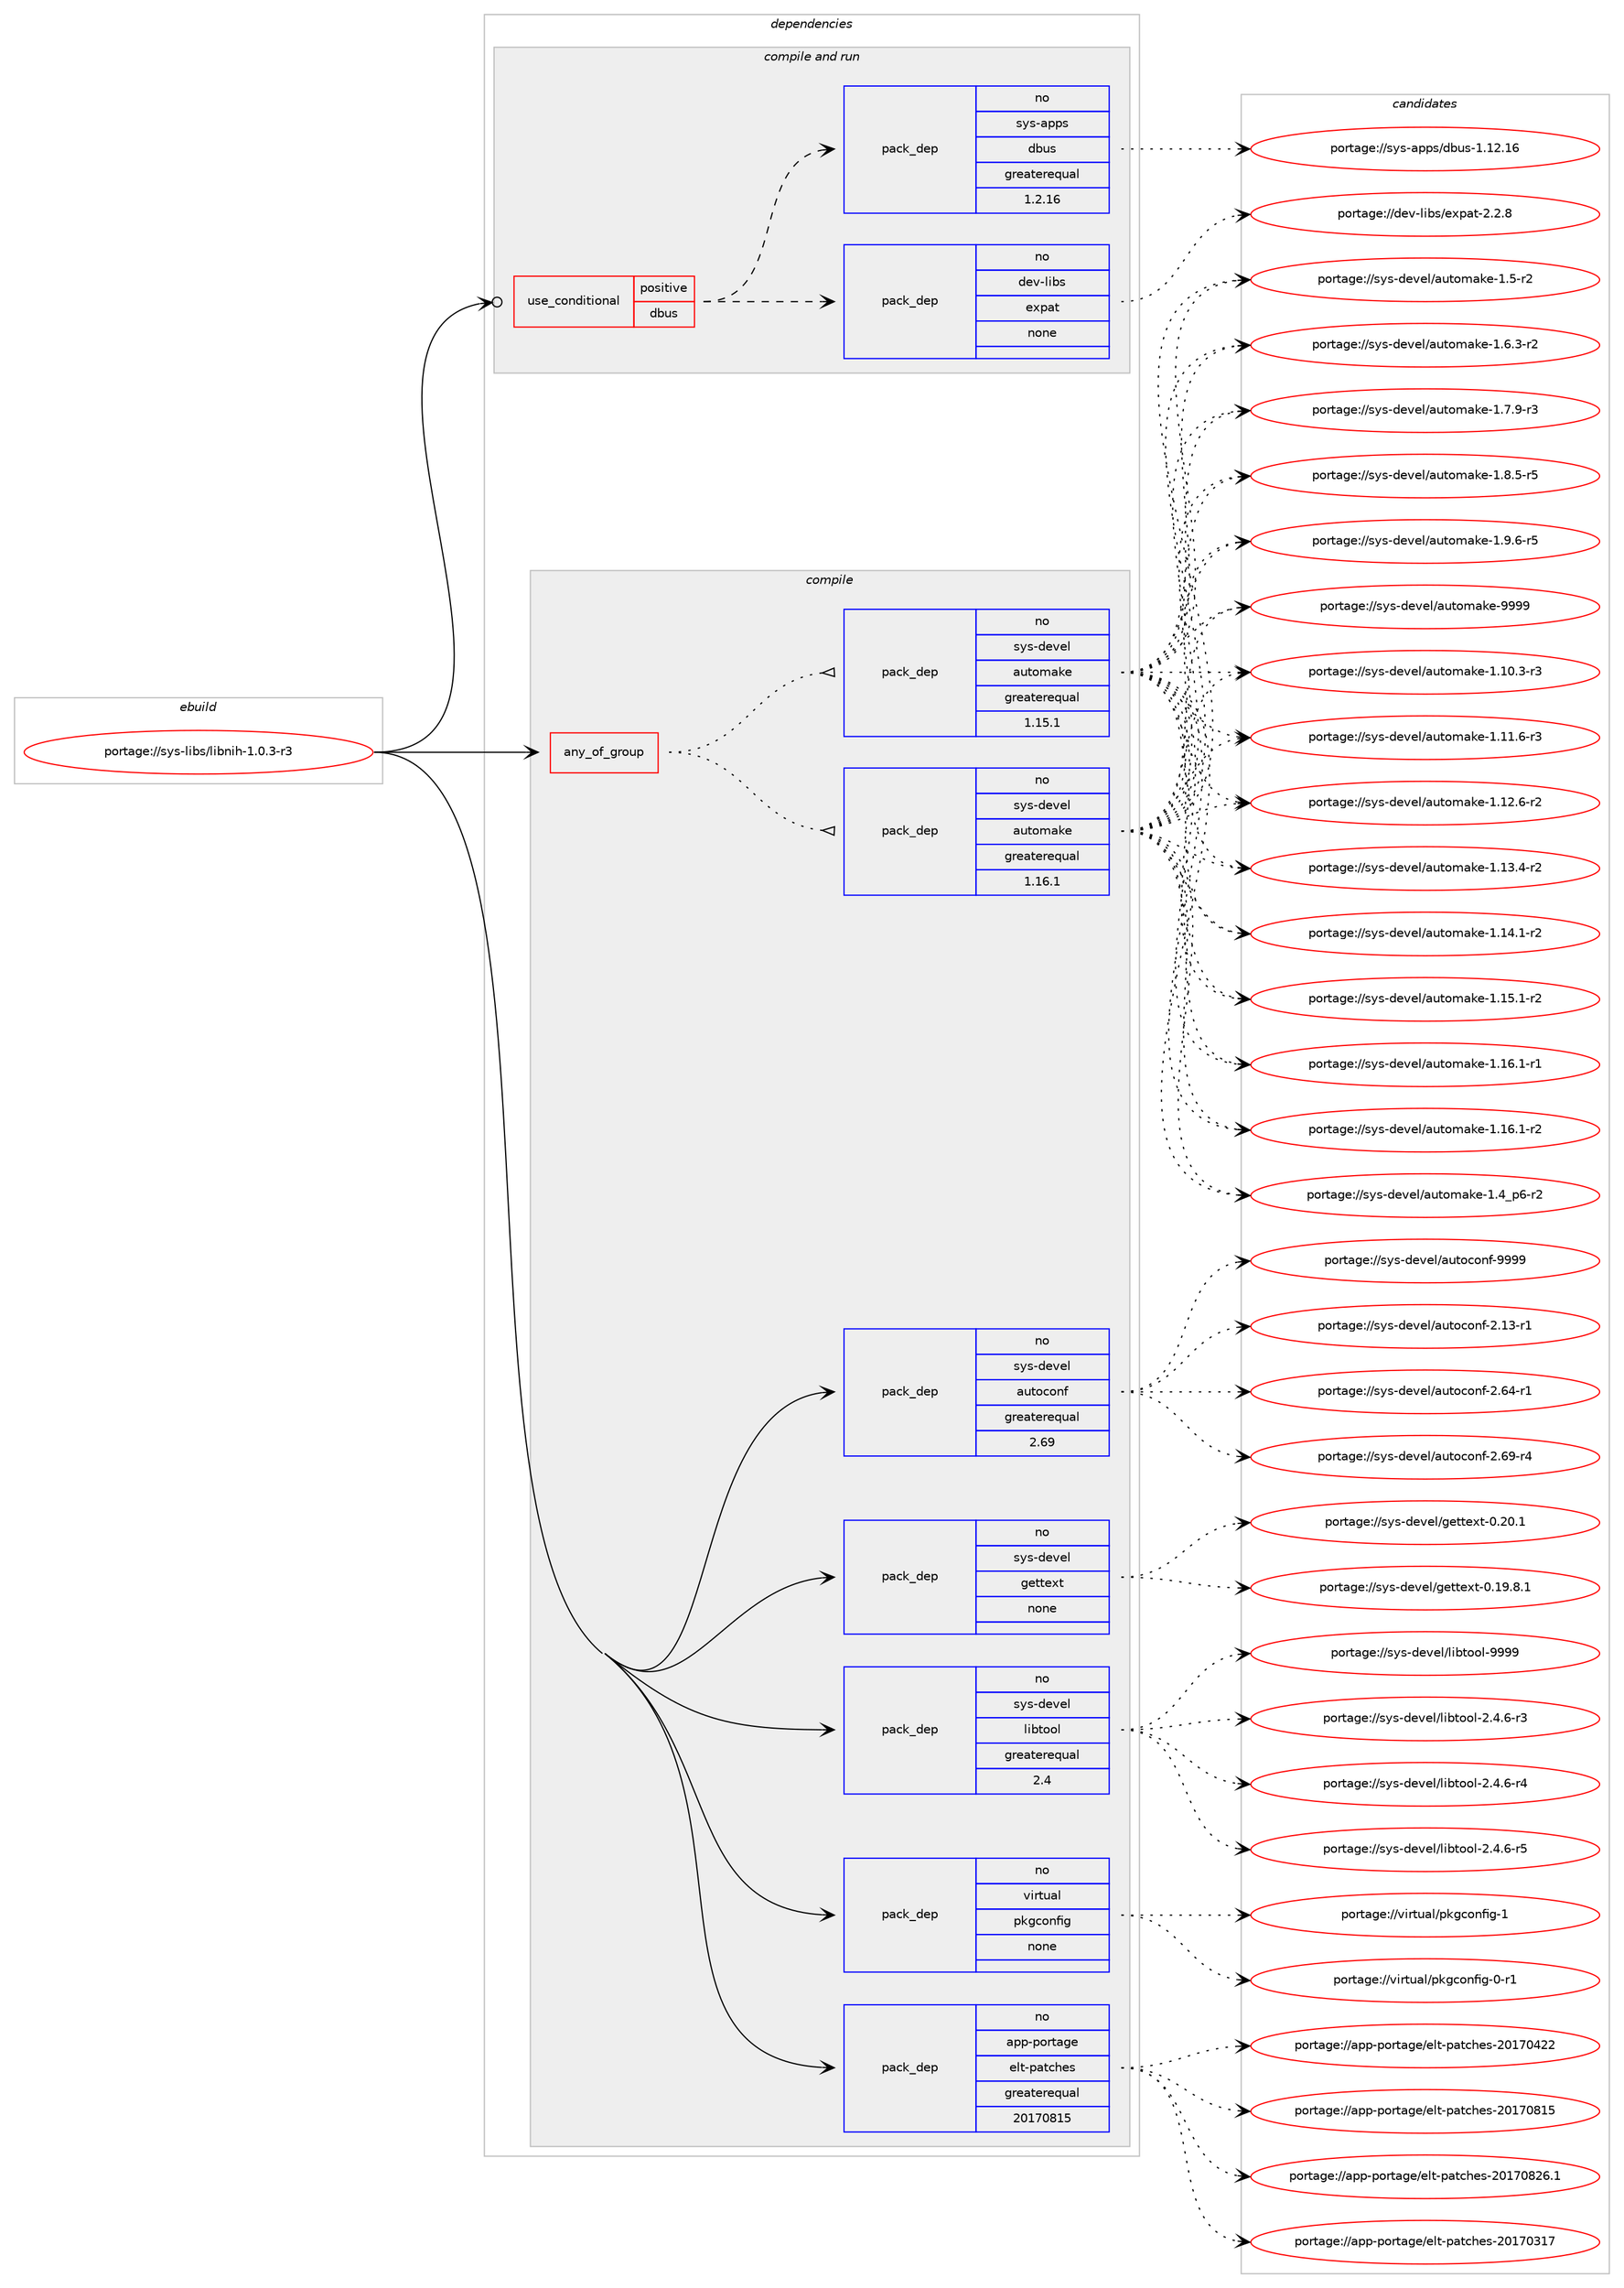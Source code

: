 digraph prolog {

# *************
# Graph options
# *************

newrank=true;
concentrate=true;
compound=true;
graph [rankdir=LR,fontname=Helvetica,fontsize=10,ranksep=1.5];#, ranksep=2.5, nodesep=0.2];
edge  [arrowhead=vee];
node  [fontname=Helvetica,fontsize=10];

# **********
# The ebuild
# **********

subgraph cluster_leftcol {
color=gray;
rank=same;
label=<<i>ebuild</i>>;
id [label="portage://sys-libs/libnih-1.0.3-r3", color=red, width=4, href="../sys-libs/libnih-1.0.3-r3.svg"];
}

# ****************
# The dependencies
# ****************

subgraph cluster_midcol {
color=gray;
label=<<i>dependencies</i>>;
subgraph cluster_compile {
fillcolor="#eeeeee";
style=filled;
label=<<i>compile</i>>;
subgraph any7018 {
dependency431451 [label=<<TABLE BORDER="0" CELLBORDER="1" CELLSPACING="0" CELLPADDING="4"><TR><TD CELLPADDING="10">any_of_group</TD></TR></TABLE>>, shape=none, color=red];subgraph pack319828 {
dependency431452 [label=<<TABLE BORDER="0" CELLBORDER="1" CELLSPACING="0" CELLPADDING="4" WIDTH="220"><TR><TD ROWSPAN="6" CELLPADDING="30">pack_dep</TD></TR><TR><TD WIDTH="110">no</TD></TR><TR><TD>sys-devel</TD></TR><TR><TD>automake</TD></TR><TR><TD>greaterequal</TD></TR><TR><TD>1.16.1</TD></TR></TABLE>>, shape=none, color=blue];
}
dependency431451:e -> dependency431452:w [weight=20,style="dotted",arrowhead="oinv"];
subgraph pack319829 {
dependency431453 [label=<<TABLE BORDER="0" CELLBORDER="1" CELLSPACING="0" CELLPADDING="4" WIDTH="220"><TR><TD ROWSPAN="6" CELLPADDING="30">pack_dep</TD></TR><TR><TD WIDTH="110">no</TD></TR><TR><TD>sys-devel</TD></TR><TR><TD>automake</TD></TR><TR><TD>greaterequal</TD></TR><TR><TD>1.15.1</TD></TR></TABLE>>, shape=none, color=blue];
}
dependency431451:e -> dependency431453:w [weight=20,style="dotted",arrowhead="oinv"];
}
id:e -> dependency431451:w [weight=20,style="solid",arrowhead="vee"];
subgraph pack319830 {
dependency431454 [label=<<TABLE BORDER="0" CELLBORDER="1" CELLSPACING="0" CELLPADDING="4" WIDTH="220"><TR><TD ROWSPAN="6" CELLPADDING="30">pack_dep</TD></TR><TR><TD WIDTH="110">no</TD></TR><TR><TD>app-portage</TD></TR><TR><TD>elt-patches</TD></TR><TR><TD>greaterequal</TD></TR><TR><TD>20170815</TD></TR></TABLE>>, shape=none, color=blue];
}
id:e -> dependency431454:w [weight=20,style="solid",arrowhead="vee"];
subgraph pack319831 {
dependency431455 [label=<<TABLE BORDER="0" CELLBORDER="1" CELLSPACING="0" CELLPADDING="4" WIDTH="220"><TR><TD ROWSPAN="6" CELLPADDING="30">pack_dep</TD></TR><TR><TD WIDTH="110">no</TD></TR><TR><TD>sys-devel</TD></TR><TR><TD>autoconf</TD></TR><TR><TD>greaterequal</TD></TR><TR><TD>2.69</TD></TR></TABLE>>, shape=none, color=blue];
}
id:e -> dependency431455:w [weight=20,style="solid",arrowhead="vee"];
subgraph pack319832 {
dependency431456 [label=<<TABLE BORDER="0" CELLBORDER="1" CELLSPACING="0" CELLPADDING="4" WIDTH="220"><TR><TD ROWSPAN="6" CELLPADDING="30">pack_dep</TD></TR><TR><TD WIDTH="110">no</TD></TR><TR><TD>sys-devel</TD></TR><TR><TD>gettext</TD></TR><TR><TD>none</TD></TR><TR><TD></TD></TR></TABLE>>, shape=none, color=blue];
}
id:e -> dependency431456:w [weight=20,style="solid",arrowhead="vee"];
subgraph pack319833 {
dependency431457 [label=<<TABLE BORDER="0" CELLBORDER="1" CELLSPACING="0" CELLPADDING="4" WIDTH="220"><TR><TD ROWSPAN="6" CELLPADDING="30">pack_dep</TD></TR><TR><TD WIDTH="110">no</TD></TR><TR><TD>sys-devel</TD></TR><TR><TD>libtool</TD></TR><TR><TD>greaterequal</TD></TR><TR><TD>2.4</TD></TR></TABLE>>, shape=none, color=blue];
}
id:e -> dependency431457:w [weight=20,style="solid",arrowhead="vee"];
subgraph pack319834 {
dependency431458 [label=<<TABLE BORDER="0" CELLBORDER="1" CELLSPACING="0" CELLPADDING="4" WIDTH="220"><TR><TD ROWSPAN="6" CELLPADDING="30">pack_dep</TD></TR><TR><TD WIDTH="110">no</TD></TR><TR><TD>virtual</TD></TR><TR><TD>pkgconfig</TD></TR><TR><TD>none</TD></TR><TR><TD></TD></TR></TABLE>>, shape=none, color=blue];
}
id:e -> dependency431458:w [weight=20,style="solid",arrowhead="vee"];
}
subgraph cluster_compileandrun {
fillcolor="#eeeeee";
style=filled;
label=<<i>compile and run</i>>;
subgraph cond104355 {
dependency431459 [label=<<TABLE BORDER="0" CELLBORDER="1" CELLSPACING="0" CELLPADDING="4"><TR><TD ROWSPAN="3" CELLPADDING="10">use_conditional</TD></TR><TR><TD>positive</TD></TR><TR><TD>dbus</TD></TR></TABLE>>, shape=none, color=red];
subgraph pack319835 {
dependency431460 [label=<<TABLE BORDER="0" CELLBORDER="1" CELLSPACING="0" CELLPADDING="4" WIDTH="220"><TR><TD ROWSPAN="6" CELLPADDING="30">pack_dep</TD></TR><TR><TD WIDTH="110">no</TD></TR><TR><TD>dev-libs</TD></TR><TR><TD>expat</TD></TR><TR><TD>none</TD></TR><TR><TD></TD></TR></TABLE>>, shape=none, color=blue];
}
dependency431459:e -> dependency431460:w [weight=20,style="dashed",arrowhead="vee"];
subgraph pack319836 {
dependency431461 [label=<<TABLE BORDER="0" CELLBORDER="1" CELLSPACING="0" CELLPADDING="4" WIDTH="220"><TR><TD ROWSPAN="6" CELLPADDING="30">pack_dep</TD></TR><TR><TD WIDTH="110">no</TD></TR><TR><TD>sys-apps</TD></TR><TR><TD>dbus</TD></TR><TR><TD>greaterequal</TD></TR><TR><TD>1.2.16</TD></TR></TABLE>>, shape=none, color=blue];
}
dependency431459:e -> dependency431461:w [weight=20,style="dashed",arrowhead="vee"];
}
id:e -> dependency431459:w [weight=20,style="solid",arrowhead="odotvee"];
}
subgraph cluster_run {
fillcolor="#eeeeee";
style=filled;
label=<<i>run</i>>;
}
}

# **************
# The candidates
# **************

subgraph cluster_choices {
rank=same;
color=gray;
label=<<i>candidates</i>>;

subgraph choice319828 {
color=black;
nodesep=1;
choiceportage11512111545100101118101108479711711611110997107101454946494846514511451 [label="portage://sys-devel/automake-1.10.3-r3", color=red, width=4,href="../sys-devel/automake-1.10.3-r3.svg"];
choiceportage11512111545100101118101108479711711611110997107101454946494946544511451 [label="portage://sys-devel/automake-1.11.6-r3", color=red, width=4,href="../sys-devel/automake-1.11.6-r3.svg"];
choiceportage11512111545100101118101108479711711611110997107101454946495046544511450 [label="portage://sys-devel/automake-1.12.6-r2", color=red, width=4,href="../sys-devel/automake-1.12.6-r2.svg"];
choiceportage11512111545100101118101108479711711611110997107101454946495146524511450 [label="portage://sys-devel/automake-1.13.4-r2", color=red, width=4,href="../sys-devel/automake-1.13.4-r2.svg"];
choiceportage11512111545100101118101108479711711611110997107101454946495246494511450 [label="portage://sys-devel/automake-1.14.1-r2", color=red, width=4,href="../sys-devel/automake-1.14.1-r2.svg"];
choiceportage11512111545100101118101108479711711611110997107101454946495346494511450 [label="portage://sys-devel/automake-1.15.1-r2", color=red, width=4,href="../sys-devel/automake-1.15.1-r2.svg"];
choiceportage11512111545100101118101108479711711611110997107101454946495446494511449 [label="portage://sys-devel/automake-1.16.1-r1", color=red, width=4,href="../sys-devel/automake-1.16.1-r1.svg"];
choiceportage11512111545100101118101108479711711611110997107101454946495446494511450 [label="portage://sys-devel/automake-1.16.1-r2", color=red, width=4,href="../sys-devel/automake-1.16.1-r2.svg"];
choiceportage115121115451001011181011084797117116111109971071014549465295112544511450 [label="portage://sys-devel/automake-1.4_p6-r2", color=red, width=4,href="../sys-devel/automake-1.4_p6-r2.svg"];
choiceportage11512111545100101118101108479711711611110997107101454946534511450 [label="portage://sys-devel/automake-1.5-r2", color=red, width=4,href="../sys-devel/automake-1.5-r2.svg"];
choiceportage115121115451001011181011084797117116111109971071014549465446514511450 [label="portage://sys-devel/automake-1.6.3-r2", color=red, width=4,href="../sys-devel/automake-1.6.3-r2.svg"];
choiceportage115121115451001011181011084797117116111109971071014549465546574511451 [label="portage://sys-devel/automake-1.7.9-r3", color=red, width=4,href="../sys-devel/automake-1.7.9-r3.svg"];
choiceportage115121115451001011181011084797117116111109971071014549465646534511453 [label="portage://sys-devel/automake-1.8.5-r5", color=red, width=4,href="../sys-devel/automake-1.8.5-r5.svg"];
choiceportage115121115451001011181011084797117116111109971071014549465746544511453 [label="portage://sys-devel/automake-1.9.6-r5", color=red, width=4,href="../sys-devel/automake-1.9.6-r5.svg"];
choiceportage115121115451001011181011084797117116111109971071014557575757 [label="portage://sys-devel/automake-9999", color=red, width=4,href="../sys-devel/automake-9999.svg"];
dependency431452:e -> choiceportage11512111545100101118101108479711711611110997107101454946494846514511451:w [style=dotted,weight="100"];
dependency431452:e -> choiceportage11512111545100101118101108479711711611110997107101454946494946544511451:w [style=dotted,weight="100"];
dependency431452:e -> choiceportage11512111545100101118101108479711711611110997107101454946495046544511450:w [style=dotted,weight="100"];
dependency431452:e -> choiceportage11512111545100101118101108479711711611110997107101454946495146524511450:w [style=dotted,weight="100"];
dependency431452:e -> choiceportage11512111545100101118101108479711711611110997107101454946495246494511450:w [style=dotted,weight="100"];
dependency431452:e -> choiceportage11512111545100101118101108479711711611110997107101454946495346494511450:w [style=dotted,weight="100"];
dependency431452:e -> choiceportage11512111545100101118101108479711711611110997107101454946495446494511449:w [style=dotted,weight="100"];
dependency431452:e -> choiceportage11512111545100101118101108479711711611110997107101454946495446494511450:w [style=dotted,weight="100"];
dependency431452:e -> choiceportage115121115451001011181011084797117116111109971071014549465295112544511450:w [style=dotted,weight="100"];
dependency431452:e -> choiceportage11512111545100101118101108479711711611110997107101454946534511450:w [style=dotted,weight="100"];
dependency431452:e -> choiceportage115121115451001011181011084797117116111109971071014549465446514511450:w [style=dotted,weight="100"];
dependency431452:e -> choiceportage115121115451001011181011084797117116111109971071014549465546574511451:w [style=dotted,weight="100"];
dependency431452:e -> choiceportage115121115451001011181011084797117116111109971071014549465646534511453:w [style=dotted,weight="100"];
dependency431452:e -> choiceportage115121115451001011181011084797117116111109971071014549465746544511453:w [style=dotted,weight="100"];
dependency431452:e -> choiceportage115121115451001011181011084797117116111109971071014557575757:w [style=dotted,weight="100"];
}
subgraph choice319829 {
color=black;
nodesep=1;
choiceportage11512111545100101118101108479711711611110997107101454946494846514511451 [label="portage://sys-devel/automake-1.10.3-r3", color=red, width=4,href="../sys-devel/automake-1.10.3-r3.svg"];
choiceportage11512111545100101118101108479711711611110997107101454946494946544511451 [label="portage://sys-devel/automake-1.11.6-r3", color=red, width=4,href="../sys-devel/automake-1.11.6-r3.svg"];
choiceportage11512111545100101118101108479711711611110997107101454946495046544511450 [label="portage://sys-devel/automake-1.12.6-r2", color=red, width=4,href="../sys-devel/automake-1.12.6-r2.svg"];
choiceportage11512111545100101118101108479711711611110997107101454946495146524511450 [label="portage://sys-devel/automake-1.13.4-r2", color=red, width=4,href="../sys-devel/automake-1.13.4-r2.svg"];
choiceportage11512111545100101118101108479711711611110997107101454946495246494511450 [label="portage://sys-devel/automake-1.14.1-r2", color=red, width=4,href="../sys-devel/automake-1.14.1-r2.svg"];
choiceportage11512111545100101118101108479711711611110997107101454946495346494511450 [label="portage://sys-devel/automake-1.15.1-r2", color=red, width=4,href="../sys-devel/automake-1.15.1-r2.svg"];
choiceportage11512111545100101118101108479711711611110997107101454946495446494511449 [label="portage://sys-devel/automake-1.16.1-r1", color=red, width=4,href="../sys-devel/automake-1.16.1-r1.svg"];
choiceportage11512111545100101118101108479711711611110997107101454946495446494511450 [label="portage://sys-devel/automake-1.16.1-r2", color=red, width=4,href="../sys-devel/automake-1.16.1-r2.svg"];
choiceportage115121115451001011181011084797117116111109971071014549465295112544511450 [label="portage://sys-devel/automake-1.4_p6-r2", color=red, width=4,href="../sys-devel/automake-1.4_p6-r2.svg"];
choiceportage11512111545100101118101108479711711611110997107101454946534511450 [label="portage://sys-devel/automake-1.5-r2", color=red, width=4,href="../sys-devel/automake-1.5-r2.svg"];
choiceportage115121115451001011181011084797117116111109971071014549465446514511450 [label="portage://sys-devel/automake-1.6.3-r2", color=red, width=4,href="../sys-devel/automake-1.6.3-r2.svg"];
choiceportage115121115451001011181011084797117116111109971071014549465546574511451 [label="portage://sys-devel/automake-1.7.9-r3", color=red, width=4,href="../sys-devel/automake-1.7.9-r3.svg"];
choiceportage115121115451001011181011084797117116111109971071014549465646534511453 [label="portage://sys-devel/automake-1.8.5-r5", color=red, width=4,href="../sys-devel/automake-1.8.5-r5.svg"];
choiceportage115121115451001011181011084797117116111109971071014549465746544511453 [label="portage://sys-devel/automake-1.9.6-r5", color=red, width=4,href="../sys-devel/automake-1.9.6-r5.svg"];
choiceportage115121115451001011181011084797117116111109971071014557575757 [label="portage://sys-devel/automake-9999", color=red, width=4,href="../sys-devel/automake-9999.svg"];
dependency431453:e -> choiceportage11512111545100101118101108479711711611110997107101454946494846514511451:w [style=dotted,weight="100"];
dependency431453:e -> choiceportage11512111545100101118101108479711711611110997107101454946494946544511451:w [style=dotted,weight="100"];
dependency431453:e -> choiceportage11512111545100101118101108479711711611110997107101454946495046544511450:w [style=dotted,weight="100"];
dependency431453:e -> choiceportage11512111545100101118101108479711711611110997107101454946495146524511450:w [style=dotted,weight="100"];
dependency431453:e -> choiceportage11512111545100101118101108479711711611110997107101454946495246494511450:w [style=dotted,weight="100"];
dependency431453:e -> choiceportage11512111545100101118101108479711711611110997107101454946495346494511450:w [style=dotted,weight="100"];
dependency431453:e -> choiceportage11512111545100101118101108479711711611110997107101454946495446494511449:w [style=dotted,weight="100"];
dependency431453:e -> choiceportage11512111545100101118101108479711711611110997107101454946495446494511450:w [style=dotted,weight="100"];
dependency431453:e -> choiceportage115121115451001011181011084797117116111109971071014549465295112544511450:w [style=dotted,weight="100"];
dependency431453:e -> choiceportage11512111545100101118101108479711711611110997107101454946534511450:w [style=dotted,weight="100"];
dependency431453:e -> choiceportage115121115451001011181011084797117116111109971071014549465446514511450:w [style=dotted,weight="100"];
dependency431453:e -> choiceportage115121115451001011181011084797117116111109971071014549465546574511451:w [style=dotted,weight="100"];
dependency431453:e -> choiceportage115121115451001011181011084797117116111109971071014549465646534511453:w [style=dotted,weight="100"];
dependency431453:e -> choiceportage115121115451001011181011084797117116111109971071014549465746544511453:w [style=dotted,weight="100"];
dependency431453:e -> choiceportage115121115451001011181011084797117116111109971071014557575757:w [style=dotted,weight="100"];
}
subgraph choice319830 {
color=black;
nodesep=1;
choiceportage97112112451121111141169710310147101108116451129711699104101115455048495548514955 [label="portage://app-portage/elt-patches-20170317", color=red, width=4,href="../app-portage/elt-patches-20170317.svg"];
choiceportage97112112451121111141169710310147101108116451129711699104101115455048495548525050 [label="portage://app-portage/elt-patches-20170422", color=red, width=4,href="../app-portage/elt-patches-20170422.svg"];
choiceportage97112112451121111141169710310147101108116451129711699104101115455048495548564953 [label="portage://app-portage/elt-patches-20170815", color=red, width=4,href="../app-portage/elt-patches-20170815.svg"];
choiceportage971121124511211111411697103101471011081164511297116991041011154550484955485650544649 [label="portage://app-portage/elt-patches-20170826.1", color=red, width=4,href="../app-portage/elt-patches-20170826.1.svg"];
dependency431454:e -> choiceportage97112112451121111141169710310147101108116451129711699104101115455048495548514955:w [style=dotted,weight="100"];
dependency431454:e -> choiceportage97112112451121111141169710310147101108116451129711699104101115455048495548525050:w [style=dotted,weight="100"];
dependency431454:e -> choiceportage97112112451121111141169710310147101108116451129711699104101115455048495548564953:w [style=dotted,weight="100"];
dependency431454:e -> choiceportage971121124511211111411697103101471011081164511297116991041011154550484955485650544649:w [style=dotted,weight="100"];
}
subgraph choice319831 {
color=black;
nodesep=1;
choiceportage1151211154510010111810110847971171161119911111010245504649514511449 [label="portage://sys-devel/autoconf-2.13-r1", color=red, width=4,href="../sys-devel/autoconf-2.13-r1.svg"];
choiceportage1151211154510010111810110847971171161119911111010245504654524511449 [label="portage://sys-devel/autoconf-2.64-r1", color=red, width=4,href="../sys-devel/autoconf-2.64-r1.svg"];
choiceportage1151211154510010111810110847971171161119911111010245504654574511452 [label="portage://sys-devel/autoconf-2.69-r4", color=red, width=4,href="../sys-devel/autoconf-2.69-r4.svg"];
choiceportage115121115451001011181011084797117116111991111101024557575757 [label="portage://sys-devel/autoconf-9999", color=red, width=4,href="../sys-devel/autoconf-9999.svg"];
dependency431455:e -> choiceportage1151211154510010111810110847971171161119911111010245504649514511449:w [style=dotted,weight="100"];
dependency431455:e -> choiceportage1151211154510010111810110847971171161119911111010245504654524511449:w [style=dotted,weight="100"];
dependency431455:e -> choiceportage1151211154510010111810110847971171161119911111010245504654574511452:w [style=dotted,weight="100"];
dependency431455:e -> choiceportage115121115451001011181011084797117116111991111101024557575757:w [style=dotted,weight="100"];
}
subgraph choice319832 {
color=black;
nodesep=1;
choiceportage1151211154510010111810110847103101116116101120116454846495746564649 [label="portage://sys-devel/gettext-0.19.8.1", color=red, width=4,href="../sys-devel/gettext-0.19.8.1.svg"];
choiceportage115121115451001011181011084710310111611610112011645484650484649 [label="portage://sys-devel/gettext-0.20.1", color=red, width=4,href="../sys-devel/gettext-0.20.1.svg"];
dependency431456:e -> choiceportage1151211154510010111810110847103101116116101120116454846495746564649:w [style=dotted,weight="100"];
dependency431456:e -> choiceportage115121115451001011181011084710310111611610112011645484650484649:w [style=dotted,weight="100"];
}
subgraph choice319833 {
color=black;
nodesep=1;
choiceportage1151211154510010111810110847108105981161111111084550465246544511451 [label="portage://sys-devel/libtool-2.4.6-r3", color=red, width=4,href="../sys-devel/libtool-2.4.6-r3.svg"];
choiceportage1151211154510010111810110847108105981161111111084550465246544511452 [label="portage://sys-devel/libtool-2.4.6-r4", color=red, width=4,href="../sys-devel/libtool-2.4.6-r4.svg"];
choiceportage1151211154510010111810110847108105981161111111084550465246544511453 [label="portage://sys-devel/libtool-2.4.6-r5", color=red, width=4,href="../sys-devel/libtool-2.4.6-r5.svg"];
choiceportage1151211154510010111810110847108105981161111111084557575757 [label="portage://sys-devel/libtool-9999", color=red, width=4,href="../sys-devel/libtool-9999.svg"];
dependency431457:e -> choiceportage1151211154510010111810110847108105981161111111084550465246544511451:w [style=dotted,weight="100"];
dependency431457:e -> choiceportage1151211154510010111810110847108105981161111111084550465246544511452:w [style=dotted,weight="100"];
dependency431457:e -> choiceportage1151211154510010111810110847108105981161111111084550465246544511453:w [style=dotted,weight="100"];
dependency431457:e -> choiceportage1151211154510010111810110847108105981161111111084557575757:w [style=dotted,weight="100"];
}
subgraph choice319834 {
color=black;
nodesep=1;
choiceportage11810511411611797108471121071039911111010210510345484511449 [label="portage://virtual/pkgconfig-0-r1", color=red, width=4,href="../virtual/pkgconfig-0-r1.svg"];
choiceportage1181051141161179710847112107103991111101021051034549 [label="portage://virtual/pkgconfig-1", color=red, width=4,href="../virtual/pkgconfig-1.svg"];
dependency431458:e -> choiceportage11810511411611797108471121071039911111010210510345484511449:w [style=dotted,weight="100"];
dependency431458:e -> choiceportage1181051141161179710847112107103991111101021051034549:w [style=dotted,weight="100"];
}
subgraph choice319835 {
color=black;
nodesep=1;
choiceportage10010111845108105981154710112011297116455046504656 [label="portage://dev-libs/expat-2.2.8", color=red, width=4,href="../dev-libs/expat-2.2.8.svg"];
dependency431460:e -> choiceportage10010111845108105981154710112011297116455046504656:w [style=dotted,weight="100"];
}
subgraph choice319836 {
color=black;
nodesep=1;
choiceportage115121115459711211211547100981171154549464950464954 [label="portage://sys-apps/dbus-1.12.16", color=red, width=4,href="../sys-apps/dbus-1.12.16.svg"];
dependency431461:e -> choiceportage115121115459711211211547100981171154549464950464954:w [style=dotted,weight="100"];
}
}

}

